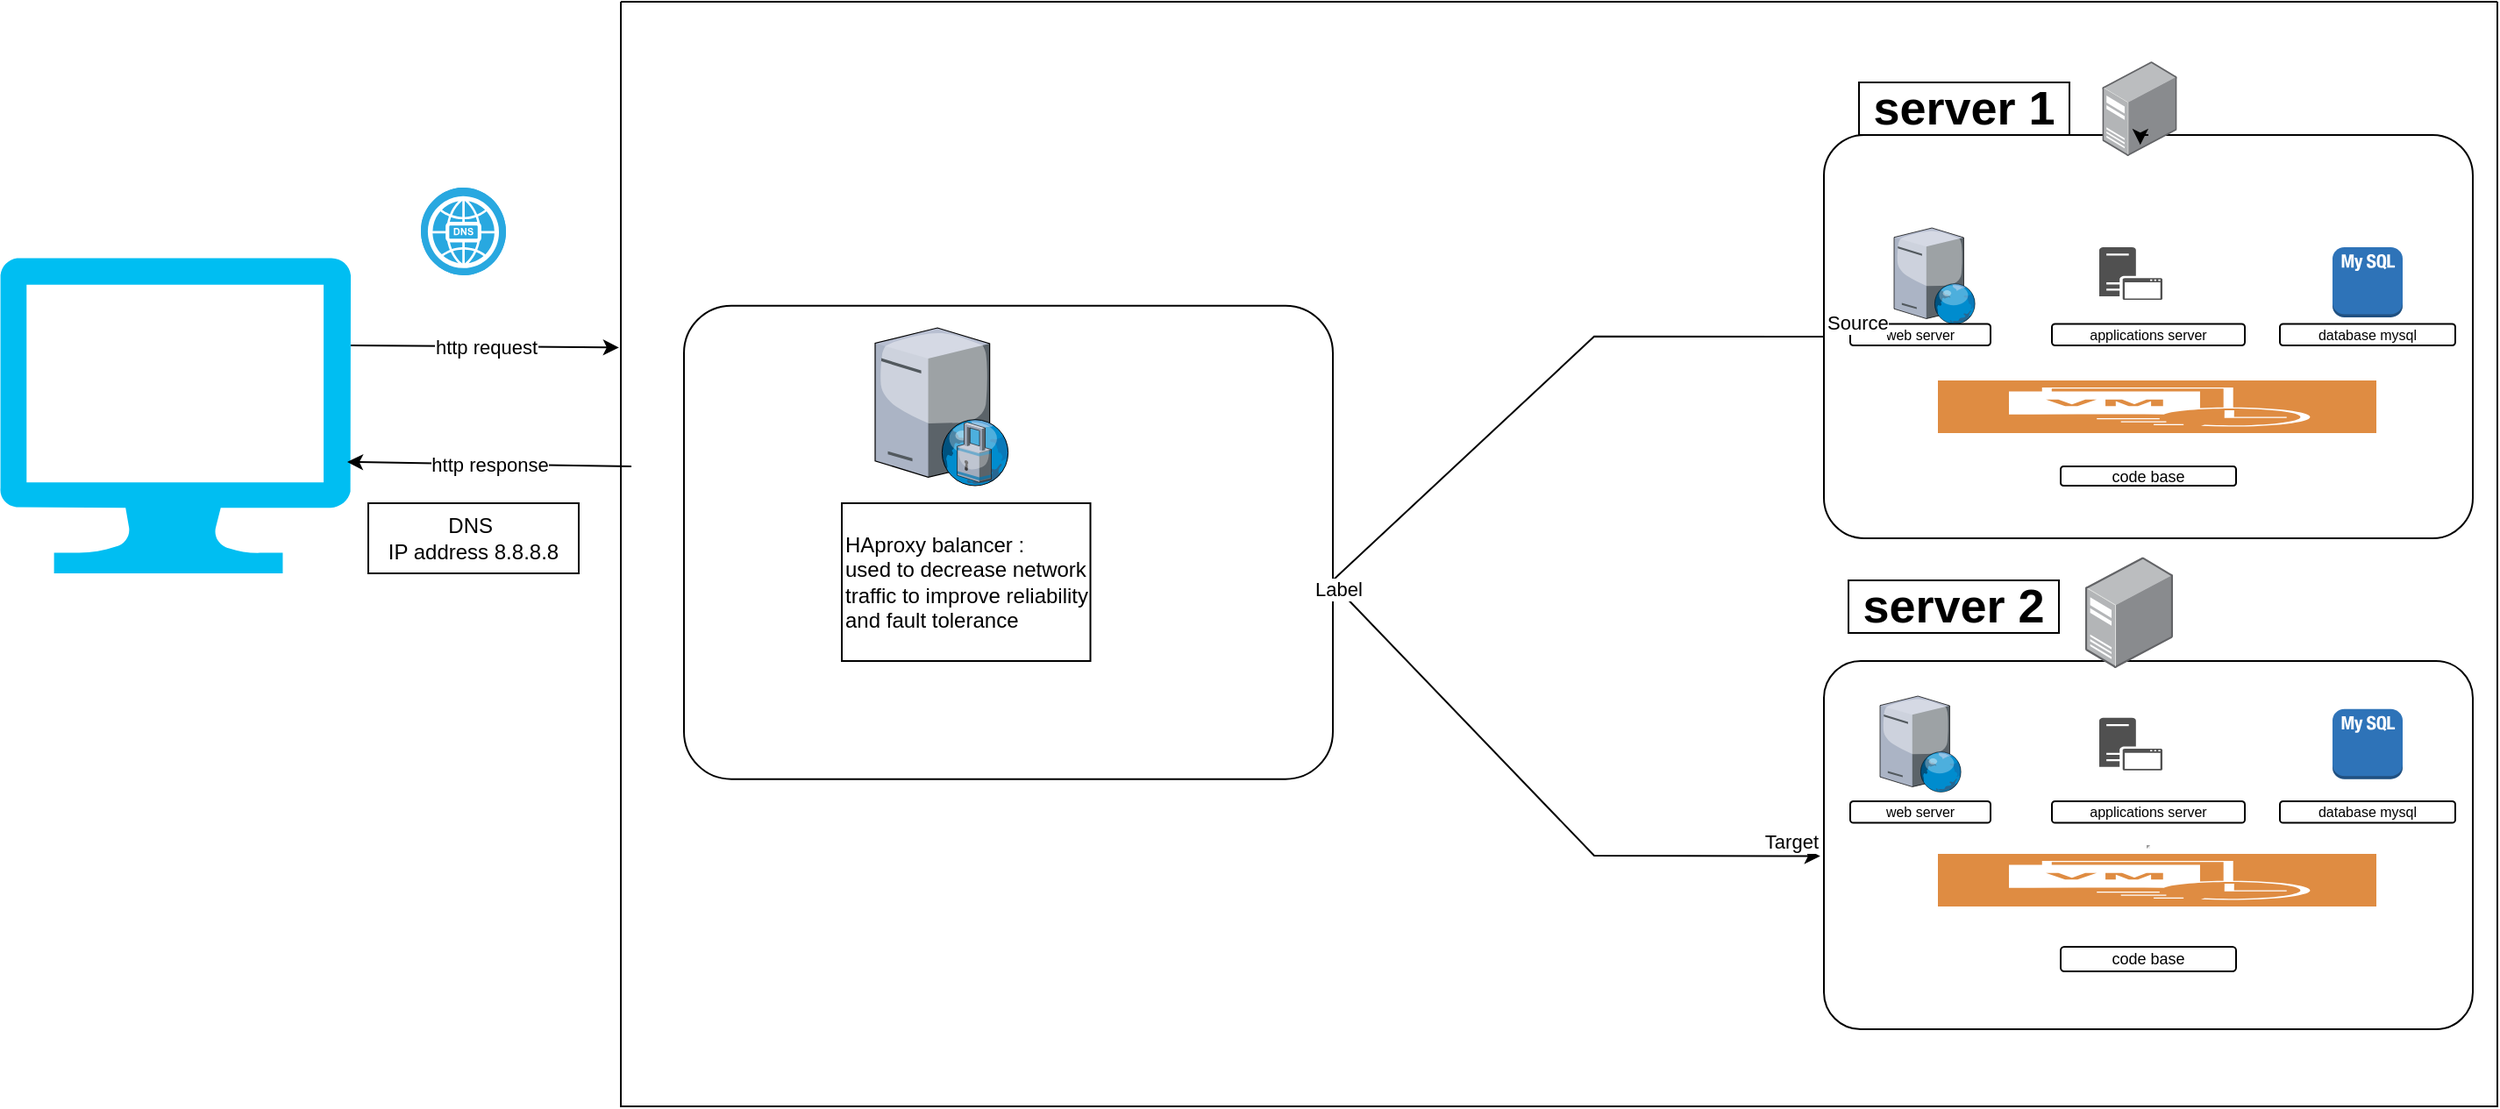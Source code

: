 <mxfile version="23.0.2" type="github">
  <diagram name="Page-1" id="4bZB5JQtaJzzpFxlEy-t">
    <mxGraphModel dx="1689" dy="478" grid="1" gridSize="10" guides="1" tooltips="1" connect="1" arrows="1" fold="1" page="1" pageScale="1" pageWidth="850" pageHeight="1100" math="0" shadow="0">
      <root>
        <mxCell id="0" />
        <mxCell id="1" parent="0" />
        <mxCell id="Vz0gy-sPoHT4EdZaWl64-2" value="&lt;hr&gt;" style="rounded=1;arcSize=10;whiteSpace=wrap;html=1;align=center;" vertex="1" parent="1">
          <mxGeometry x="370" y="80" width="370" height="230" as="geometry" />
        </mxCell>
        <mxCell id="Vz0gy-sPoHT4EdZaWl64-3" value="&lt;span style=&quot;font-size: 27px;&quot;&gt;&lt;b&gt;server 1&lt;/b&gt;&lt;/span&gt;" style="rounded=0;whiteSpace=wrap;html=1;" vertex="1" parent="1">
          <mxGeometry x="390" y="50" width="120" height="30" as="geometry" />
        </mxCell>
        <mxCell id="Vz0gy-sPoHT4EdZaWl64-4" value="" style="image;points=[];aspect=fixed;html=1;align=center;shadow=0;dashed=0;image=img/lib/allied_telesis/computer_and_terminals/Server_Desktop.svg;" vertex="1" parent="1">
          <mxGeometry x="528.7" y="38" width="42.6" height="54" as="geometry" />
        </mxCell>
        <mxCell id="Vz0gy-sPoHT4EdZaWl64-5" value="" style="verticalLabelPosition=bottom;sketch=0;aspect=fixed;html=1;verticalAlign=top;strokeColor=none;align=center;outlineConnect=0;shape=mxgraph.citrix.web_server;" vertex="1" parent="1">
          <mxGeometry x="410" y="133" width="46.5" height="54.71" as="geometry" />
        </mxCell>
        <mxCell id="Vz0gy-sPoHT4EdZaWl64-6" value="" style="sketch=0;pointerEvents=1;shadow=0;dashed=0;html=1;strokeColor=none;fillColor=#505050;labelPosition=center;verticalLabelPosition=bottom;verticalAlign=top;outlineConnect=0;align=center;shape=mxgraph.office.servers.application_server;" vertex="1" parent="1">
          <mxGeometry x="527" y="144" width="36" height="30" as="geometry" />
        </mxCell>
        <mxCell id="Vz0gy-sPoHT4EdZaWl64-7" value="" style="outlineConnect=0;dashed=0;verticalLabelPosition=bottom;verticalAlign=top;align=center;html=1;shape=mxgraph.aws3.mysql_db_instance_2;fillColor=#2E73B8;gradientColor=none;" vertex="1" parent="1">
          <mxGeometry x="660" y="144" width="40" height="40" as="geometry" />
        </mxCell>
        <mxCell id="Vz0gy-sPoHT4EdZaWl64-8" value="" style="sketch=0;pointerEvents=1;shadow=0;dashed=0;html=1;strokeColor=none;fillColor=#DF8C42;labelPosition=center;verticalLabelPosition=bottom;verticalAlign=top;align=center;outlineConnect=0;shape=mxgraph.veeam2.cdp;" vertex="1" parent="1">
          <mxGeometry x="435" y="220" width="250" height="30" as="geometry" />
        </mxCell>
        <mxCell id="Vz0gy-sPoHT4EdZaWl64-10" value="applications server" style="rounded=1;whiteSpace=wrap;html=1;fontSize=8;" vertex="1" parent="1">
          <mxGeometry x="500" y="187.71" width="110" height="12.29" as="geometry" />
        </mxCell>
        <mxCell id="Vz0gy-sPoHT4EdZaWl64-11" value="web server" style="rounded=1;whiteSpace=wrap;html=1;fontSize=8;" vertex="1" parent="1">
          <mxGeometry x="385" y="187.71" width="80" height="12.29" as="geometry" />
        </mxCell>
        <mxCell id="Vz0gy-sPoHT4EdZaWl64-12" value="database mysql" style="rounded=1;whiteSpace=wrap;html=1;fontSize=8;" vertex="1" parent="1">
          <mxGeometry x="630" y="187.71" width="100" height="12.29" as="geometry" />
        </mxCell>
        <mxCell id="Vz0gy-sPoHT4EdZaWl64-17" value="code base" style="rounded=1;whiteSpace=wrap;html=1;fontSize=9;" vertex="1" parent="1">
          <mxGeometry x="505" y="269" width="100" height="11" as="geometry" />
        </mxCell>
        <mxCell id="Vz0gy-sPoHT4EdZaWl64-37" value="&lt;hr&gt;" style="rounded=1;arcSize=10;whiteSpace=wrap;html=1;align=center;" vertex="1" parent="1">
          <mxGeometry x="370" y="380" width="370" height="210" as="geometry" />
        </mxCell>
        <mxCell id="Vz0gy-sPoHT4EdZaWl64-38" value="" style="verticalLabelPosition=bottom;sketch=0;aspect=fixed;html=1;verticalAlign=top;strokeColor=none;align=center;outlineConnect=0;shape=mxgraph.citrix.web_server;" vertex="1" parent="1">
          <mxGeometry x="402" y="400" width="46.5" height="54.71" as="geometry" />
        </mxCell>
        <mxCell id="Vz0gy-sPoHT4EdZaWl64-39" value="web server" style="rounded=1;whiteSpace=wrap;html=1;fontSize=8;" vertex="1" parent="1">
          <mxGeometry x="385" y="460" width="80" height="12.29" as="geometry" />
        </mxCell>
        <mxCell id="Vz0gy-sPoHT4EdZaWl64-40" value="" style="sketch=0;pointerEvents=1;shadow=0;dashed=0;html=1;strokeColor=none;fillColor=#505050;labelPosition=center;verticalLabelPosition=bottom;verticalAlign=top;outlineConnect=0;align=center;shape=mxgraph.office.servers.application_server;" vertex="1" parent="1">
          <mxGeometry x="527" y="412.36" width="36" height="30" as="geometry" />
        </mxCell>
        <mxCell id="Vz0gy-sPoHT4EdZaWl64-41" value="" style="outlineConnect=0;dashed=0;verticalLabelPosition=bottom;verticalAlign=top;align=center;html=1;shape=mxgraph.aws3.mysql_db_instance_2;fillColor=#2E73B8;gradientColor=none;" vertex="1" parent="1">
          <mxGeometry x="660" y="407.36" width="40" height="40" as="geometry" />
        </mxCell>
        <mxCell id="Vz0gy-sPoHT4EdZaWl64-42" value="applications server" style="rounded=1;whiteSpace=wrap;html=1;fontSize=8;" vertex="1" parent="1">
          <mxGeometry x="500" y="460" width="110" height="12.29" as="geometry" />
        </mxCell>
        <mxCell id="Vz0gy-sPoHT4EdZaWl64-43" value="database mysql" style="rounded=1;whiteSpace=wrap;html=1;fontSize=8;" vertex="1" parent="1">
          <mxGeometry x="630" y="460" width="100" height="12.29" as="geometry" />
        </mxCell>
        <mxCell id="Vz0gy-sPoHT4EdZaWl64-44" value="" style="sketch=0;pointerEvents=1;shadow=0;dashed=0;html=1;strokeColor=none;fillColor=#DF8C42;labelPosition=center;verticalLabelPosition=bottom;verticalAlign=top;align=center;outlineConnect=0;shape=mxgraph.veeam2.cdp;" vertex="1" parent="1">
          <mxGeometry x="435" y="490" width="250" height="30" as="geometry" />
        </mxCell>
        <mxCell id="Vz0gy-sPoHT4EdZaWl64-45" value="code base" style="rounded=1;whiteSpace=wrap;html=1;fontSize=9;" vertex="1" parent="1">
          <mxGeometry x="505" y="543" width="100" height="14" as="geometry" />
        </mxCell>
        <mxCell id="Vz0gy-sPoHT4EdZaWl64-62" value="Entity" style="rounded=1;arcSize=10;whiteSpace=wrap;html=1;align=center;" vertex="1" parent="1">
          <mxGeometry x="-280" y="177.36" width="370" height="270" as="geometry" />
        </mxCell>
        <mxCell id="Vz0gy-sPoHT4EdZaWl64-64" value="HAproxy balancer :&lt;br&gt;used to decrease network traffic to improve reliability and fault tolerance&amp;nbsp;" style="rounded=0;whiteSpace=wrap;html=1;align=left;" vertex="1" parent="1">
          <mxGeometry x="-190" y="290" width="141.75" height="90" as="geometry" />
        </mxCell>
        <mxCell id="Vz0gy-sPoHT4EdZaWl64-70" value="" style="swimlane;startSize=0;" vertex="1" parent="1">
          <mxGeometry x="-316" y="4" width="1070" height="630" as="geometry" />
        </mxCell>
        <mxCell id="Vz0gy-sPoHT4EdZaWl64-71" value="&lt;b&gt;&lt;font style=&quot;font-size: 27px;&quot;&gt;server 2&lt;/font&gt;&lt;/b&gt;" style="rounded=0;whiteSpace=wrap;html=1;" vertex="1" parent="Vz0gy-sPoHT4EdZaWl64-70">
          <mxGeometry x="700" y="330" width="120" height="30" as="geometry" />
        </mxCell>
        <mxCell id="Vz0gy-sPoHT4EdZaWl64-72" value="" style="image;points=[];aspect=fixed;html=1;align=center;shadow=0;dashed=0;image=img/lib/allied_telesis/computer_and_terminals/Server_Desktop.svg;" vertex="1" parent="Vz0gy-sPoHT4EdZaWl64-70">
          <mxGeometry x="835" y="316.62" width="50" height="63.38" as="geometry" />
        </mxCell>
        <mxCell id="Vz0gy-sPoHT4EdZaWl64-63" value="" style="verticalLabelPosition=bottom;sketch=0;aspect=fixed;html=1;verticalAlign=top;strokeColor=none;align=center;outlineConnect=0;shape=mxgraph.citrix.proxy_server;" vertex="1" parent="Vz0gy-sPoHT4EdZaWl64-70">
          <mxGeometry x="145" y="186" width="76.5" height="90" as="geometry" />
        </mxCell>
        <mxCell id="Vz0gy-sPoHT4EdZaWl64-57" value="" style="endArrow=classic;html=1;rounded=0;exitX=0;exitY=0.5;exitDx=0;exitDy=0;entryX=-0.003;entryY=0.459;entryDx=0;entryDy=0;entryPerimeter=0;" edge="1" parent="Vz0gy-sPoHT4EdZaWl64-70" source="Vz0gy-sPoHT4EdZaWl64-2">
          <mxGeometry relative="1" as="geometry">
            <mxPoint x="684.63" y="176.0" as="sourcePoint" />
            <mxPoint x="683.89" y="487.29" as="targetPoint" />
            <Array as="points">
              <mxPoint x="555" y="190.9" />
              <mxPoint x="405" y="330.9" />
              <mxPoint x="555" y="487" />
            </Array>
          </mxGeometry>
        </mxCell>
        <mxCell id="Vz0gy-sPoHT4EdZaWl64-58" value="Label" style="edgeLabel;resizable=0;html=1;align=center;verticalAlign=middle;" connectable="0" vertex="1" parent="Vz0gy-sPoHT4EdZaWl64-57">
          <mxGeometry relative="1" as="geometry" />
        </mxCell>
        <mxCell id="Vz0gy-sPoHT4EdZaWl64-59" value="Source" style="edgeLabel;resizable=0;html=1;align=left;verticalAlign=bottom;" connectable="0" vertex="1" parent="Vz0gy-sPoHT4EdZaWl64-57">
          <mxGeometry x="-1" relative="1" as="geometry" />
        </mxCell>
        <mxCell id="Vz0gy-sPoHT4EdZaWl64-60" value="Target" style="edgeLabel;resizable=0;html=1;align=right;verticalAlign=bottom;" connectable="0" vertex="1" parent="Vz0gy-sPoHT4EdZaWl64-57">
          <mxGeometry x="1" relative="1" as="geometry" />
        </mxCell>
        <mxCell id="Vz0gy-sPoHT4EdZaWl64-73" style="edgeStyle=orthogonalEdgeStyle;rounded=0;orthogonalLoop=1;jettySize=auto;html=1;exitX=0.5;exitY=0;exitDx=0;exitDy=0;entryX=0.509;entryY=0.881;entryDx=0;entryDy=0;entryPerimeter=0;" edge="1" parent="1" source="Vz0gy-sPoHT4EdZaWl64-2" target="Vz0gy-sPoHT4EdZaWl64-4">
          <mxGeometry relative="1" as="geometry" />
        </mxCell>
        <mxCell id="Vz0gy-sPoHT4EdZaWl64-82" value="" style="verticalLabelPosition=bottom;html=1;verticalAlign=top;align=center;strokeColor=none;fillColor=#00BEF2;shape=mxgraph.azure.computer;pointerEvents=1;" vertex="1" parent="1">
          <mxGeometry x="-670" y="150" width="200" height="180" as="geometry" />
        </mxCell>
        <mxCell id="Vz0gy-sPoHT4EdZaWl64-83" value="" style="endArrow=classic;html=1;rounded=0;entryX=-0.001;entryY=0.313;entryDx=0;entryDy=0;entryPerimeter=0;" edge="1" parent="1" target="Vz0gy-sPoHT4EdZaWl64-70">
          <mxGeometry relative="1" as="geometry">
            <mxPoint x="-470" y="200" as="sourcePoint" />
            <mxPoint x="-370" y="200" as="targetPoint" />
          </mxGeometry>
        </mxCell>
        <mxCell id="Vz0gy-sPoHT4EdZaWl64-84" value="http request" style="edgeLabel;resizable=0;html=1;align=center;verticalAlign=middle;" connectable="0" vertex="1" parent="Vz0gy-sPoHT4EdZaWl64-83">
          <mxGeometry relative="1" as="geometry" />
        </mxCell>
        <mxCell id="Vz0gy-sPoHT4EdZaWl64-85" value="" style="endArrow=classic;html=1;rounded=0;entryX=0.99;entryY=0.647;entryDx=0;entryDy=0;entryPerimeter=0;" edge="1" parent="1" target="Vz0gy-sPoHT4EdZaWl64-82">
          <mxGeometry relative="1" as="geometry">
            <mxPoint x="-310" y="269" as="sourcePoint" />
            <mxPoint x="-390" y="269" as="targetPoint" />
          </mxGeometry>
        </mxCell>
        <mxCell id="Vz0gy-sPoHT4EdZaWl64-86" value="http response" style="edgeLabel;resizable=0;html=1;align=center;verticalAlign=middle;" connectable="0" vertex="1" parent="Vz0gy-sPoHT4EdZaWl64-85">
          <mxGeometry relative="1" as="geometry" />
        </mxCell>
        <mxCell id="Vz0gy-sPoHT4EdZaWl64-88" value="DNS&amp;nbsp;&lt;br&gt;IP address 8.8.8.8" style="rounded=0;whiteSpace=wrap;html=1;" vertex="1" parent="1">
          <mxGeometry x="-460" y="290" width="120" height="40" as="geometry" />
        </mxCell>
        <mxCell id="Vz0gy-sPoHT4EdZaWl64-89" value="" style="fillColor=#28A8E0;verticalLabelPosition=bottom;sketch=0;html=1;strokeColor=#ffffff;verticalAlign=top;align=center;points=[[0.145,0.145,0],[0.5,0,0],[0.855,0.145,0],[1,0.5,0],[0.855,0.855,0],[0.5,1,0],[0.145,0.855,0],[0,0.5,0]];pointerEvents=1;shape=mxgraph.cisco_safe.compositeIcon;bgIcon=ellipse;resIcon=mxgraph.cisco_safe.capability.dns;" vertex="1" parent="1">
          <mxGeometry x="-430" y="110" width="48.5" height="50" as="geometry" />
        </mxCell>
      </root>
    </mxGraphModel>
  </diagram>
</mxfile>
